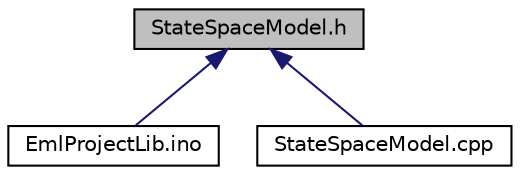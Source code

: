 digraph "StateSpaceModel.h"
{
 // LATEX_PDF_SIZE
  edge [fontname="Helvetica",fontsize="10",labelfontname="Helvetica",labelfontsize="10"];
  node [fontname="Helvetica",fontsize="10",shape=record];
  Node1 [label="StateSpaceModel.h",height=0.2,width=0.4,color="black", fillcolor="grey75", style="filled", fontcolor="black",tooltip=" "];
  Node1 -> Node2 [dir="back",color="midnightblue",fontsize="10",style="solid",fontname="Helvetica"];
  Node2 [label="EmlProjectLib.ino",height=0.2,width=0.4,color="black", fillcolor="white", style="filled",URL="$_eml_project_lib_8ino.html",tooltip=" "];
  Node1 -> Node3 [dir="back",color="midnightblue",fontsize="10",style="solid",fontname="Helvetica"];
  Node3 [label="StateSpaceModel.cpp",height=0.2,width=0.4,color="black", fillcolor="white", style="filled",URL="$_state_space_model_8cpp.html",tooltip=" "];
}
